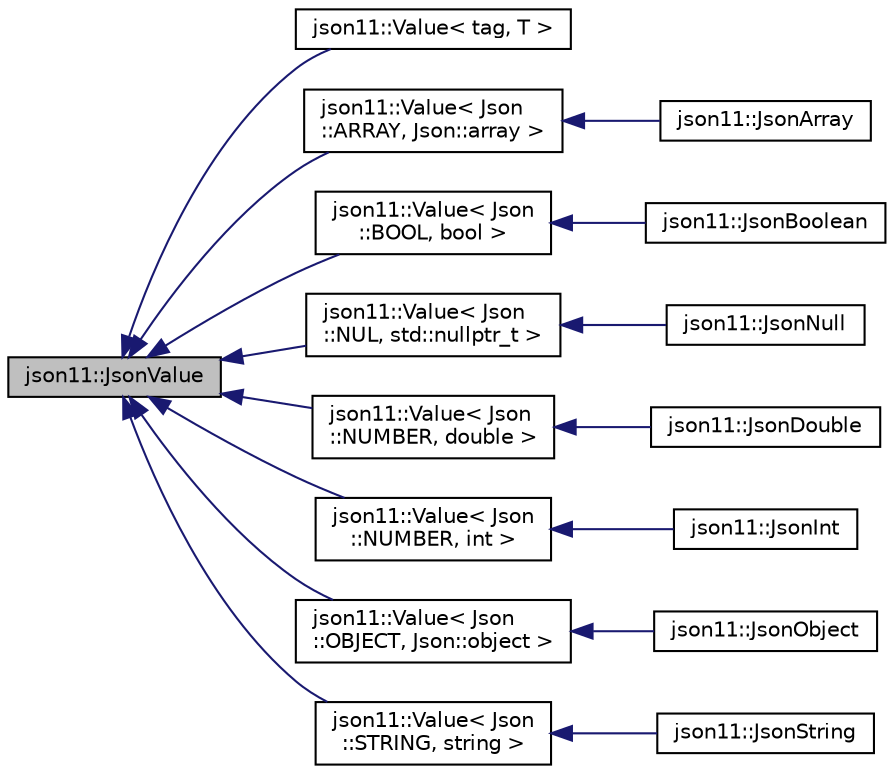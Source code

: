 digraph "json11::JsonValue"
{
  edge [fontname="Helvetica",fontsize="10",labelfontname="Helvetica",labelfontsize="10"];
  node [fontname="Helvetica",fontsize="10",shape=record];
  rankdir="LR";
  Node1 [label="json11::JsonValue",height=0.2,width=0.4,color="black", fillcolor="grey75", style="filled" fontcolor="black"];
  Node1 -> Node2 [dir="back",color="midnightblue",fontsize="10",style="solid",fontname="Helvetica"];
  Node2 [label="json11::Value\< tag, T \>",height=0.2,width=0.4,color="black", fillcolor="white", style="filled",URL="$classjson11_1_1_value.html"];
  Node1 -> Node3 [dir="back",color="midnightblue",fontsize="10",style="solid",fontname="Helvetica"];
  Node3 [label="json11::Value\< Json\l::ARRAY, Json::array \>",height=0.2,width=0.4,color="black", fillcolor="white", style="filled",URL="$classjson11_1_1_value.html"];
  Node3 -> Node4 [dir="back",color="midnightblue",fontsize="10",style="solid",fontname="Helvetica"];
  Node4 [label="json11::JsonArray",height=0.2,width=0.4,color="black", fillcolor="white", style="filled",URL="$classjson11_1_1_json_array.html"];
  Node1 -> Node5 [dir="back",color="midnightblue",fontsize="10",style="solid",fontname="Helvetica"];
  Node5 [label="json11::Value\< Json\l::BOOL, bool \>",height=0.2,width=0.4,color="black", fillcolor="white", style="filled",URL="$classjson11_1_1_value.html"];
  Node5 -> Node6 [dir="back",color="midnightblue",fontsize="10",style="solid",fontname="Helvetica"];
  Node6 [label="json11::JsonBoolean",height=0.2,width=0.4,color="black", fillcolor="white", style="filled",URL="$classjson11_1_1_json_boolean.html"];
  Node1 -> Node7 [dir="back",color="midnightblue",fontsize="10",style="solid",fontname="Helvetica"];
  Node7 [label="json11::Value\< Json\l::NUL, std::nullptr_t \>",height=0.2,width=0.4,color="black", fillcolor="white", style="filled",URL="$classjson11_1_1_value.html"];
  Node7 -> Node8 [dir="back",color="midnightblue",fontsize="10",style="solid",fontname="Helvetica"];
  Node8 [label="json11::JsonNull",height=0.2,width=0.4,color="black", fillcolor="white", style="filled",URL="$classjson11_1_1_json_null.html"];
  Node1 -> Node9 [dir="back",color="midnightblue",fontsize="10",style="solid",fontname="Helvetica"];
  Node9 [label="json11::Value\< Json\l::NUMBER, double \>",height=0.2,width=0.4,color="black", fillcolor="white", style="filled",URL="$classjson11_1_1_value.html"];
  Node9 -> Node10 [dir="back",color="midnightblue",fontsize="10",style="solid",fontname="Helvetica"];
  Node10 [label="json11::JsonDouble",height=0.2,width=0.4,color="black", fillcolor="white", style="filled",URL="$classjson11_1_1_json_double.html"];
  Node1 -> Node11 [dir="back",color="midnightblue",fontsize="10",style="solid",fontname="Helvetica"];
  Node11 [label="json11::Value\< Json\l::NUMBER, int \>",height=0.2,width=0.4,color="black", fillcolor="white", style="filled",URL="$classjson11_1_1_value.html"];
  Node11 -> Node12 [dir="back",color="midnightblue",fontsize="10",style="solid",fontname="Helvetica"];
  Node12 [label="json11::JsonInt",height=0.2,width=0.4,color="black", fillcolor="white", style="filled",URL="$classjson11_1_1_json_int.html"];
  Node1 -> Node13 [dir="back",color="midnightblue",fontsize="10",style="solid",fontname="Helvetica"];
  Node13 [label="json11::Value\< Json\l::OBJECT, Json::object \>",height=0.2,width=0.4,color="black", fillcolor="white", style="filled",URL="$classjson11_1_1_value.html"];
  Node13 -> Node14 [dir="back",color="midnightblue",fontsize="10",style="solid",fontname="Helvetica"];
  Node14 [label="json11::JsonObject",height=0.2,width=0.4,color="black", fillcolor="white", style="filled",URL="$classjson11_1_1_json_object.html"];
  Node1 -> Node15 [dir="back",color="midnightblue",fontsize="10",style="solid",fontname="Helvetica"];
  Node15 [label="json11::Value\< Json\l::STRING, string \>",height=0.2,width=0.4,color="black", fillcolor="white", style="filled",URL="$classjson11_1_1_value.html"];
  Node15 -> Node16 [dir="back",color="midnightblue",fontsize="10",style="solid",fontname="Helvetica"];
  Node16 [label="json11::JsonString",height=0.2,width=0.4,color="black", fillcolor="white", style="filled",URL="$classjson11_1_1_json_string.html"];
}
